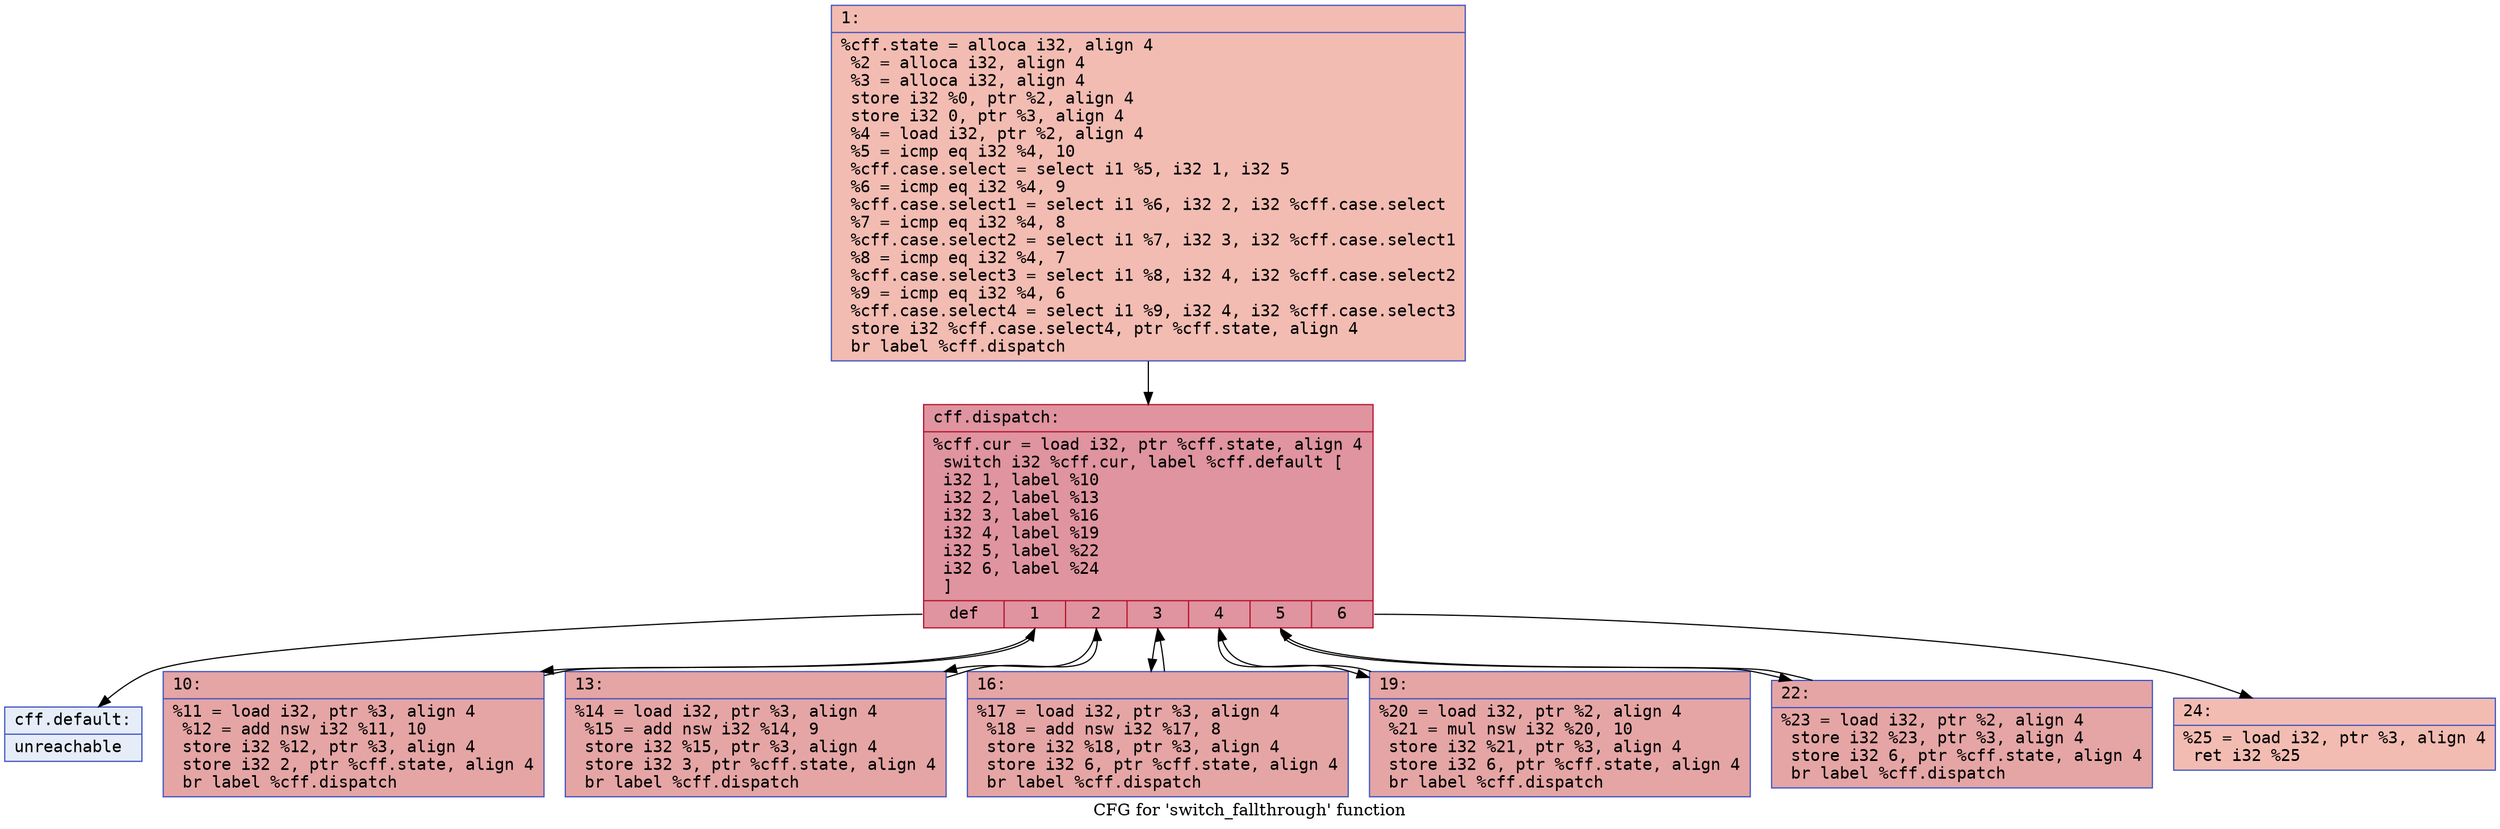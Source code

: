 digraph "CFG for 'switch_fallthrough' function" {
	label="CFG for 'switch_fallthrough' function";

	Node0x5edd34959b00 [shape=record,color="#3d50c3ff", style=filled, fillcolor="#e1675170" fontname="Courier",label="{1:\l|  %cff.state = alloca i32, align 4\l  %2 = alloca i32, align 4\l  %3 = alloca i32, align 4\l  store i32 %0, ptr %2, align 4\l  store i32 0, ptr %3, align 4\l  %4 = load i32, ptr %2, align 4\l  %5 = icmp eq i32 %4, 10\l  %cff.case.select = select i1 %5, i32 1, i32 5\l  %6 = icmp eq i32 %4, 9\l  %cff.case.select1 = select i1 %6, i32 2, i32 %cff.case.select\l  %7 = icmp eq i32 %4, 8\l  %cff.case.select2 = select i1 %7, i32 3, i32 %cff.case.select1\l  %8 = icmp eq i32 %4, 7\l  %cff.case.select3 = select i1 %8, i32 4, i32 %cff.case.select2\l  %9 = icmp eq i32 %4, 6\l  %cff.case.select4 = select i1 %9, i32 4, i32 %cff.case.select3\l  store i32 %cff.case.select4, ptr %cff.state, align 4\l  br label %cff.dispatch\l}"];
	Node0x5edd34959b00 -> Node0x5edd3496dfe0;
	Node0x5edd3495ac60 [shape=record,color="#3d50c3ff", style=filled, fillcolor="#c5333470" fontname="Courier",label="{10:\l|  %11 = load i32, ptr %3, align 4\l  %12 = add nsw i32 %11, 10\l  store i32 %12, ptr %3, align 4\l  store i32 2, ptr %cff.state, align 4\l  br label %cff.dispatch\l}"];
	Node0x5edd3495ac60 -> Node0x5edd3496dfe0;
	Node0x5edd3495acf0 [shape=record,color="#3d50c3ff", style=filled, fillcolor="#c5333470" fontname="Courier",label="{13:\l|  %14 = load i32, ptr %3, align 4\l  %15 = add nsw i32 %14, 9\l  store i32 %15, ptr %3, align 4\l  store i32 3, ptr %cff.state, align 4\l  br label %cff.dispatch\l}"];
	Node0x5edd3495acf0 -> Node0x5edd3496dfe0;
	Node0x5edd3495ad80 [shape=record,color="#3d50c3ff", style=filled, fillcolor="#c5333470" fontname="Courier",label="{16:\l|  %17 = load i32, ptr %3, align 4\l  %18 = add nsw i32 %17, 8\l  store i32 %18, ptr %3, align 4\l  store i32 6, ptr %cff.state, align 4\l  br label %cff.dispatch\l}"];
	Node0x5edd3495ad80 -> Node0x5edd3496dfe0;
	Node0x5edd3495ae10 [shape=record,color="#3d50c3ff", style=filled, fillcolor="#c5333470" fontname="Courier",label="{19:\l|  %20 = load i32, ptr %2, align 4\l  %21 = mul nsw i32 %20, 10\l  store i32 %21, ptr %3, align 4\l  store i32 6, ptr %cff.state, align 4\l  br label %cff.dispatch\l}"];
	Node0x5edd3495ae10 -> Node0x5edd3496dfe0;
	Node0x5edd3495ac00 [shape=record,color="#3d50c3ff", style=filled, fillcolor="#c5333470" fontname="Courier",label="{22:\l|  %23 = load i32, ptr %2, align 4\l  store i32 %23, ptr %3, align 4\l  store i32 6, ptr %cff.state, align 4\l  br label %cff.dispatch\l}"];
	Node0x5edd3495ac00 -> Node0x5edd3496dfe0;
	Node0x5edd3495b4d0 [shape=record,color="#3d50c3ff", style=filled, fillcolor="#e1675170" fontname="Courier",label="{24:\l|  %25 = load i32, ptr %3, align 4\l  ret i32 %25\l}"];
	Node0x5edd3496dfe0 [shape=record,color="#b70d28ff", style=filled, fillcolor="#b70d2870" fontname="Courier",label="{cff.dispatch:\l|  %cff.cur = load i32, ptr %cff.state, align 4\l  switch i32 %cff.cur, label %cff.default [\l    i32 1, label %10\l    i32 2, label %13\l    i32 3, label %16\l    i32 4, label %19\l    i32 5, label %22\l    i32 6, label %24\l  ]\l|{<s0>def|<s1>1|<s2>2|<s3>3|<s4>4|<s5>5|<s6>6}}"];
	Node0x5edd3496dfe0:s0 -> Node0x5edd3496e070;
	Node0x5edd3496dfe0:s1 -> Node0x5edd3495ac60;
	Node0x5edd3496dfe0:s2 -> Node0x5edd3495acf0;
	Node0x5edd3496dfe0:s3 -> Node0x5edd3495ad80;
	Node0x5edd3496dfe0:s4 -> Node0x5edd3495ae10;
	Node0x5edd3496dfe0:s5 -> Node0x5edd3495ac00;
	Node0x5edd3496dfe0:s6 -> Node0x5edd3495b4d0;
	Node0x5edd3496e070 [shape=record,color="#3d50c3ff", style=filled, fillcolor="#c7d7f070" fontname="Courier",label="{cff.default:\l|  unreachable\l}"];
}
